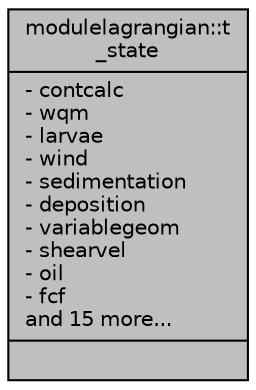 digraph "modulelagrangian::t_state"
{
 // LATEX_PDF_SIZE
  edge [fontname="Helvetica",fontsize="10",labelfontname="Helvetica",labelfontsize="10"];
  node [fontname="Helvetica",fontsize="10",shape=record];
  Node1 [label="{modulelagrangian::t\l_state\n|- contcalc\l- wqm\l- larvae\l- wind\l- sedimentation\l- deposition\l- variablegeom\l- shearvel\l- oil\l- fcf\land 15 more...\l|}",height=0.2,width=0.4,color="black", fillcolor="grey75", style="filled", fontcolor="black",tooltip=" "];
}
